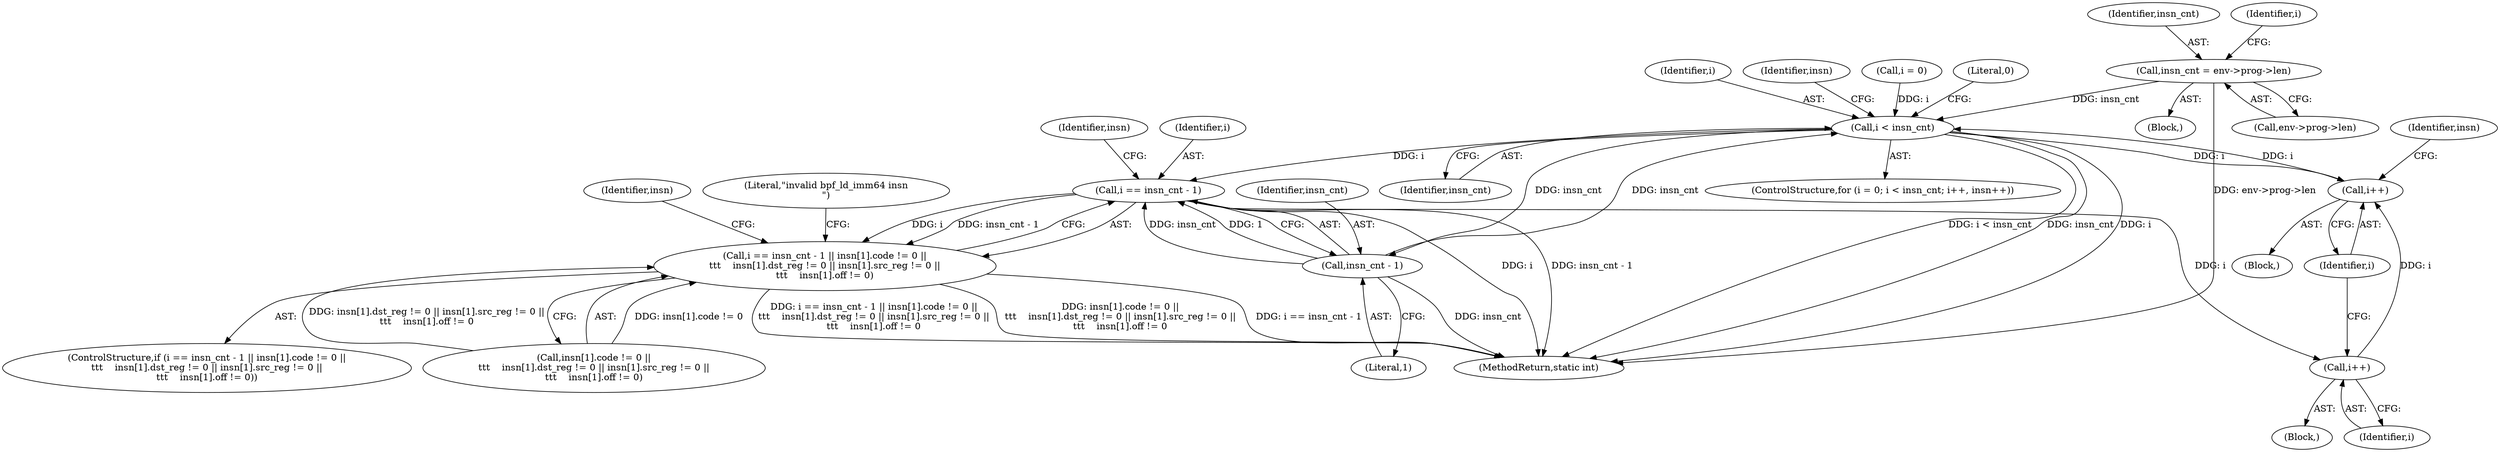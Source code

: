 digraph "0_linux_92117d8443bc5afacc8d5ba82e541946310f106e_4@pointer" {
"1000117" [label="(Call,insn_cnt = env->prog->len)"];
"1000130" [label="(Call,i < insn_cnt)"];
"1000134" [label="(Call,i++)"];
"1000215" [label="(Call,i == insn_cnt - 1)"];
"1000214" [label="(Call,i == insn_cnt - 1 || insn[1].code != 0 ||\n\t\t\t    insn[1].dst_reg != 0 || insn[1].src_reg != 0 ||\n\t\t\t    insn[1].off != 0)"];
"1000386" [label="(Call,i++)"];
"1000217" [label="(Call,insn_cnt - 1)"];
"1000126" [label="(ControlStructure,for (i = 0; i < insn_cnt; i++, insn++))"];
"1000216" [label="(Identifier,i)"];
"1000107" [label="(Block,)"];
"1000132" [label="(Identifier,insn_cnt)"];
"1000130" [label="(Call,i < insn_cnt)"];
"1000218" [label="(Identifier,insn_cnt)"];
"1000219" [label="(Literal,1)"];
"1000220" [label="(Call,insn[1].code != 0 ||\n\t\t\t    insn[1].dst_reg != 0 || insn[1].src_reg != 0 ||\n\t\t\t    insn[1].off != 0)"];
"1000215" [label="(Call,i == insn_cnt - 1)"];
"1000131" [label="(Identifier,i)"];
"1000137" [label="(Identifier,insn)"];
"1000118" [label="(Identifier,insn_cnt)"];
"1000135" [label="(Identifier,i)"];
"1000260" [label="(Identifier,insn)"];
"1000386" [label="(Call,i++)"];
"1000214" [label="(Call,i == insn_cnt - 1 || insn[1].code != 0 ||\n\t\t\t    insn[1].dst_reg != 0 || insn[1].src_reg != 0 ||\n\t\t\t    insn[1].off != 0)"];
"1000390" [label="(MethodReturn,static int)"];
"1000133" [label="(Block,)"];
"1000253" [label="(Literal,\"invalid bpf_ld_imm64 insn\n\")"];
"1000210" [label="(Block,)"];
"1000119" [label="(Call,env->prog->len)"];
"1000144" [label="(Identifier,insn)"];
"1000117" [label="(Call,insn_cnt = env->prog->len)"];
"1000217" [label="(Call,insn_cnt - 1)"];
"1000127" [label="(Call,i = 0)"];
"1000224" [label="(Identifier,insn)"];
"1000213" [label="(ControlStructure,if (i == insn_cnt - 1 || insn[1].code != 0 ||\n\t\t\t    insn[1].dst_reg != 0 || insn[1].src_reg != 0 ||\n\t\t\t    insn[1].off != 0))"];
"1000387" [label="(Identifier,i)"];
"1000389" [label="(Literal,0)"];
"1000128" [label="(Identifier,i)"];
"1000134" [label="(Call,i++)"];
"1000117" -> "1000107"  [label="AST: "];
"1000117" -> "1000119"  [label="CFG: "];
"1000118" -> "1000117"  [label="AST: "];
"1000119" -> "1000117"  [label="AST: "];
"1000128" -> "1000117"  [label="CFG: "];
"1000117" -> "1000390"  [label="DDG: env->prog->len"];
"1000117" -> "1000130"  [label="DDG: insn_cnt"];
"1000130" -> "1000126"  [label="AST: "];
"1000130" -> "1000132"  [label="CFG: "];
"1000131" -> "1000130"  [label="AST: "];
"1000132" -> "1000130"  [label="AST: "];
"1000144" -> "1000130"  [label="CFG: "];
"1000389" -> "1000130"  [label="CFG: "];
"1000130" -> "1000390"  [label="DDG: i < insn_cnt"];
"1000130" -> "1000390"  [label="DDG: insn_cnt"];
"1000130" -> "1000390"  [label="DDG: i"];
"1000134" -> "1000130"  [label="DDG: i"];
"1000127" -> "1000130"  [label="DDG: i"];
"1000217" -> "1000130"  [label="DDG: insn_cnt"];
"1000130" -> "1000134"  [label="DDG: i"];
"1000130" -> "1000215"  [label="DDG: i"];
"1000130" -> "1000217"  [label="DDG: insn_cnt"];
"1000134" -> "1000133"  [label="AST: "];
"1000134" -> "1000135"  [label="CFG: "];
"1000135" -> "1000134"  [label="AST: "];
"1000137" -> "1000134"  [label="CFG: "];
"1000386" -> "1000134"  [label="DDG: i"];
"1000215" -> "1000214"  [label="AST: "];
"1000215" -> "1000217"  [label="CFG: "];
"1000216" -> "1000215"  [label="AST: "];
"1000217" -> "1000215"  [label="AST: "];
"1000224" -> "1000215"  [label="CFG: "];
"1000214" -> "1000215"  [label="CFG: "];
"1000215" -> "1000390"  [label="DDG: i"];
"1000215" -> "1000390"  [label="DDG: insn_cnt - 1"];
"1000215" -> "1000214"  [label="DDG: i"];
"1000215" -> "1000214"  [label="DDG: insn_cnt - 1"];
"1000217" -> "1000215"  [label="DDG: insn_cnt"];
"1000217" -> "1000215"  [label="DDG: 1"];
"1000215" -> "1000386"  [label="DDG: i"];
"1000214" -> "1000213"  [label="AST: "];
"1000214" -> "1000220"  [label="CFG: "];
"1000220" -> "1000214"  [label="AST: "];
"1000253" -> "1000214"  [label="CFG: "];
"1000260" -> "1000214"  [label="CFG: "];
"1000214" -> "1000390"  [label="DDG: i == insn_cnt - 1 || insn[1].code != 0 ||\n\t\t\t    insn[1].dst_reg != 0 || insn[1].src_reg != 0 ||\n\t\t\t    insn[1].off != 0"];
"1000214" -> "1000390"  [label="DDG: insn[1].code != 0 ||\n\t\t\t    insn[1].dst_reg != 0 || insn[1].src_reg != 0 ||\n\t\t\t    insn[1].off != 0"];
"1000214" -> "1000390"  [label="DDG: i == insn_cnt - 1"];
"1000220" -> "1000214"  [label="DDG: insn[1].code != 0"];
"1000220" -> "1000214"  [label="DDG: insn[1].dst_reg != 0 || insn[1].src_reg != 0 ||\n\t\t\t    insn[1].off != 0"];
"1000386" -> "1000210"  [label="AST: "];
"1000386" -> "1000387"  [label="CFG: "];
"1000387" -> "1000386"  [label="AST: "];
"1000135" -> "1000386"  [label="CFG: "];
"1000217" -> "1000219"  [label="CFG: "];
"1000218" -> "1000217"  [label="AST: "];
"1000219" -> "1000217"  [label="AST: "];
"1000217" -> "1000390"  [label="DDG: insn_cnt"];
}
